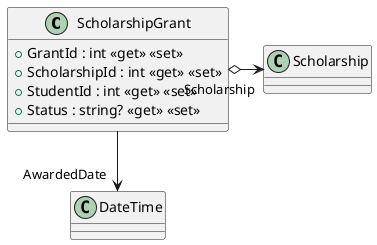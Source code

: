 @startuml
class ScholarshipGrant {
    + GrantId : int <<get>> <<set>>
    + ScholarshipId : int <<get>> <<set>>
    + StudentId : int <<get>> <<set>>
    + Status : string? <<get>> <<set>>
}
ScholarshipGrant o-> "Scholarship" Scholarship
ScholarshipGrant --> "AwardedDate" DateTime
@enduml
